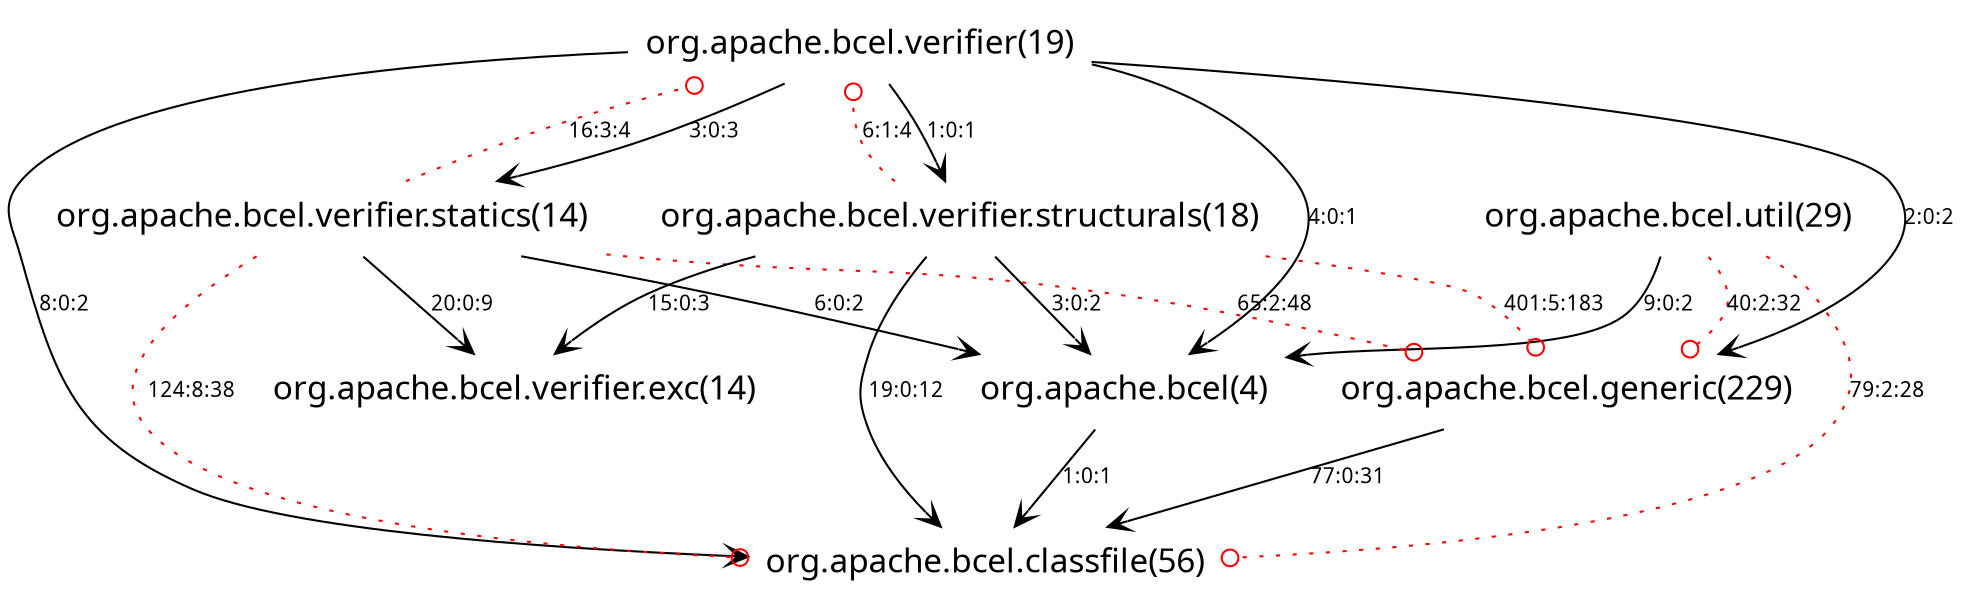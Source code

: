 digraph LMSEdgesIgnore_PDG { 
 node [shape=plaintext, fontname=Skia, fontsize=16] 
edge [fontname=Skia, fontsize = 10];
7[ label="org.apache.bcel.verifier(19)"];
6[ label="org.apache.bcel(4)"];
5[ label="org.apache.bcel.generic(229)"];
4[ label="org.apache.bcel.classfile(56)"];
3[ label="org.apache.bcel.util(29)"];
2[ label="org.apache.bcel.verifier.statics(14)"];
1[ label="org.apache.bcel.verifier.structurals(18)"];
0[ label="org.apache.bcel.verifier.exc(14)"];
1->5[color="red",  arrowhead="odot", style="dotted", label = "401:5:183"];
1->4[color="black", arrowhead="vee", label = "19:0:12"];
1->6[color="black", arrowhead="vee", label = "3:0:2"];
1->0[color="black", arrowhead="vee", label = "15:0:3"];
1->7[color="red",  arrowhead="odot", style="dotted", label = "6:1:4"];
2->5[color="red",  arrowhead="odot", style="dotted", label = "65:2:48"];
2->0[color="black", arrowhead="vee", label = "20:0:9"];
2->4[color="red",  arrowhead="odot", style="dotted", label = "124:8:38"];
2->7[color="red",  arrowhead="odot", style="dotted", label = "16:3:4"];
2->6[color="black", arrowhead="vee", label = "6:0:2"];
3->4[color="red",  arrowhead="odot", style="dotted", label = "79:2:28"];
3->6[color="black", arrowhead="vee", label = "9:0:2"];
3->5[color="red",  arrowhead="odot", style="dotted", label = "40:2:32"];
5->4[color="black", arrowhead="vee", label = "77:0:31"];
6->4[color="black", arrowhead="vee", label = "1:0:1"];
7->4[color="black", arrowhead="vee", label = "8:0:2"];
7->6[color="black", arrowhead="vee", label = "4:0:1"];
7->5[color="black", arrowhead="vee", label = "2:0:2"];
7->2[color="black", arrowhead="vee", label = "3:0:3"];
7->1[color="black", arrowhead="vee", label = "1:0:1"]
}
